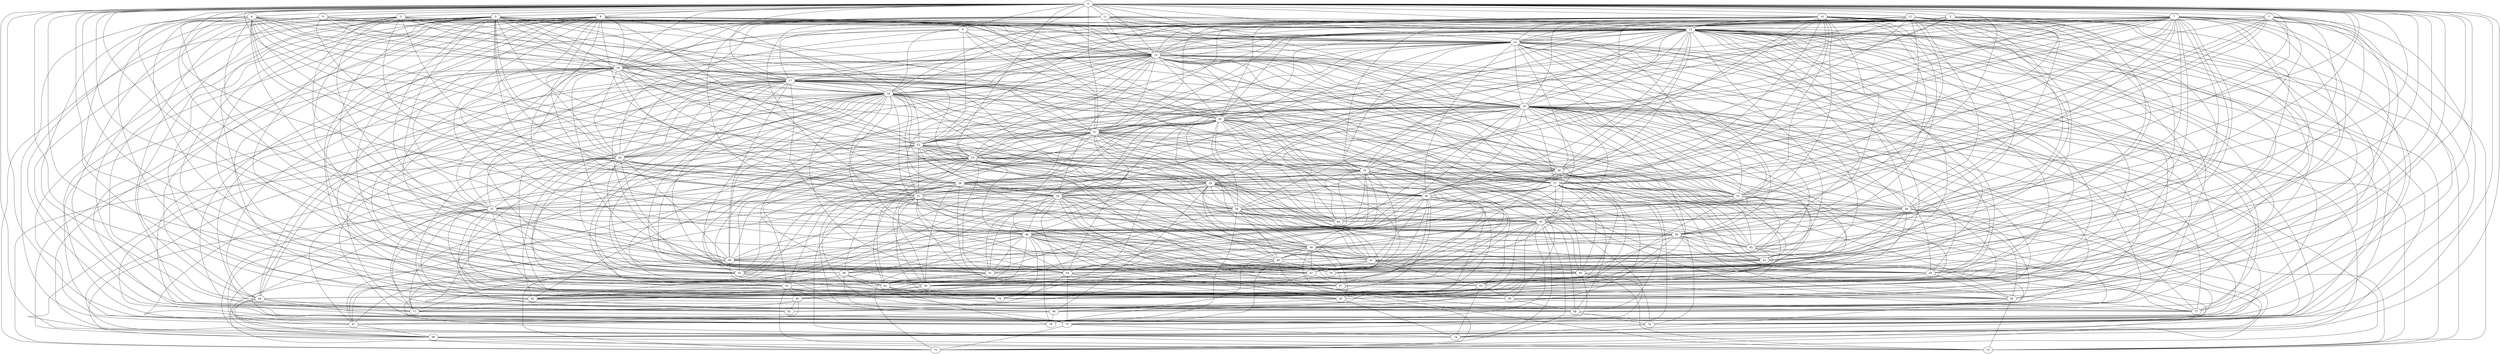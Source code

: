 strict graph "" {
	0	[w=7];
	1	[w=13];
	0 -- 1	[w=2];
	2	[w=-7];
	0 -- 2	[w=-3];
	3	[w=16];
	0 -- 3	[w=-8];
	4	[w=-16];
	0 -- 4	[w=15];
	5	[w=16];
	0 -- 5	[w=-12];
	6	[w=-8];
	0 -- 6	[w=-10];
	7	[w=-16];
	0 -- 7	[w=10];
	8	[w=-16];
	0 -- 8	[w=-12];
	9	[w=8];
	0 -- 9	[w=-12];
	10	[w=2];
	0 -- 10	[w=-12];
	11	[w=-6];
	0 -- 11	[w=9];
	12	[w=-13];
	0 -- 12	[w=13];
	13	[w=-4];
	0 -- 13	[w=16];
	14	[w=-7];
	0 -- 14	[w=-8];
	15	[w=-13];
	0 -- 15	[w=9];
	16	[w=6];
	0 -- 16	[w=-6];
	17	[w=9];
	0 -- 17	[w=6];
	18	[w=13];
	0 -- 18	[w=15];
	19	[w=15];
	0 -- 19	[w=-13];
	21	[w=-8];
	0 -- 21	[w=10];
	23	[w=15];
	0 -- 23	[w=-5];
	26	[w=-5];
	0 -- 26	[w=-6];
	28	[w=-13];
	0 -- 28	[w=15];
	29	[w=-2];
	0 -- 29	[w=14];
	32	[w=3];
	0 -- 32	[w=-3];
	34	[w=11];
	0 -- 34	[w=11];
	37	[w=-11];
	0 -- 37	[w=-3];
	38	[w=16];
	0 -- 38	[w=4];
	39	[w=9];
	0 -- 39	[w=10];
	43	[w=-6];
	0 -- 43	[w=16];
	45	[w=12];
	0 -- 45	[w=5];
	47	[w=-12];
	0 -- 47	[w=-3];
	49	[w=-12];
	0 -- 49	[w=16];
	52	[w=8];
	0 -- 52	[w=15];
	53	[w=5];
	0 -- 53	[w=-12];
	54	[w=-8];
	0 -- 54	[w=-15];
	55	[w=-9];
	0 -- 55	[w=14];
	58	[w=10];
	0 -- 58	[w=16];
	59	[w=12];
	0 -- 59	[w=2];
	60	[w=-5];
	0 -- 60	[w=-13];
	61	[w=-10];
	0 -- 61	[w=-16];
	69	[w=-15];
	0 -- 69	[w=-12];
	70	[w=4];
	0 -- 70	[w=16];
	73	[w=3];
	0 -- 73	[w=8];
	74	[w=4];
	0 -- 74	[w=9];
	1 -- 13	[w=11];
	1 -- 14	[w=3];
	1 -- 17	[w=-2];
	1 -- 18	[w=8];
	1 -- 23	[w=-16];
	25	[w=14];
	1 -- 25	[w=-9];
	27	[w=16];
	1 -- 27	[w=15];
	33	[w=6];
	1 -- 33	[w=-14];
	1 -- 34	[w=-5];
	35	[w=-3];
	1 -- 35	[w=8];
	1 -- 39	[w=-8];
	42	[w=11];
	1 -- 42	[w=16];
	44	[w=-2];
	1 -- 44	[w=-9];
	50	[w=-5];
	1 -- 50	[w=-15];
	65	[w=-8];
	1 -- 65	[w=-12];
	1 -- 70	[w=-12];
	2 -- 13	[w=-13];
	2 -- 14	[w=-5];
	2 -- 15	[w=-8];
	2 -- 16	[w=8];
	2 -- 17	[w=3];
	2 -- 19	[w=-5];
	20	[w=-12];
	2 -- 20	[w=-13];
	24	[w=2];
	2 -- 24	[w=11];
	2 -- 27	[w=16];
	2 -- 32	[w=9];
	2 -- 38	[w=16];
	2 -- 39	[w=11];
	71	[w=15];
	2 -- 71	[w=-11];
	77	[w=16];
	2 -- 77	[w=-6];
	79	[w=12];
	2 -- 79	[w=3];
	3 -- 13	[w=2];
	3 -- 14	[w=16];
	3 -- 15	[w=12];
	3 -- 17	[w=-2];
	3 -- 18	[w=2];
	3 -- 19	[w=16];
	3 -- 20	[w=15];
	22	[w=7];
	3 -- 22	[w=5];
	3 -- 32	[w=8];
	3 -- 35	[w=7];
	3 -- 37	[w=12];
	41	[w=16];
	3 -- 41	[w=5];
	3 -- 55	[w=3];
	63	[w=6];
	3 -- 63	[w=-13];
	64	[w=12];
	3 -- 64	[w=3];
	3 -- 71	[w=8];
	4 -- 14	[w=-15];
	4 -- 16	[w=-9];
	4 -- 18	[w=-5];
	4 -- 20	[w=-15];
	4 -- 22	[w=5];
	4 -- 24	[w=8];
	30	[w=7];
	4 -- 30	[w=-6];
	36	[w=9];
	4 -- 36	[w=12];
	4 -- 39	[w=2];
	5 -- 13	[w=-6];
	5 -- 14	[w=12];
	5 -- 15	[w=9];
	5 -- 16	[w=12];
	5 -- 17	[w=11];
	5 -- 18	[w=-13];
	5 -- 22	[w=-7];
	5 -- 23	[w=-8];
	5 -- 24	[w=10];
	5 -- 26	[w=3];
	5 -- 27	[w=-2];
	5 -- 29	[w=12];
	31	[w=-13];
	5 -- 31	[w=6];
	5 -- 37	[w=-9];
	5 -- 38	[w=-3];
	5 -- 45	[w=-9];
	5 -- 52	[w=-3];
	56	[w=-2];
	5 -- 56	[w=3];
	62	[w=-7];
	5 -- 62	[w=13];
	5 -- 63	[w=5];
	5 -- 65	[w=-14];
	75	[w=-15];
	5 -- 75	[w=12];
	76	[w=-11];
	5 -- 76	[w=10];
	78	[w=8];
	5 -- 78	[w=-10];
	5 -- 79	[w=6];
	6 -- 13	[w=-2];
	6 -- 14	[w=-6];
	6 -- 15	[w=-6];
	6 -- 16	[w=-2];
	6 -- 17	[w=-4];
	6 -- 18	[w=4];
	6 -- 19	[w=-10];
	6 -- 21	[w=9];
	6 -- 23	[w=7];
	6 -- 24	[w=11];
	6 -- 25	[w=13];
	6 -- 30	[w=11];
	6 -- 35	[w=3];
	6 -- 36	[w=-11];
	46	[w=-3];
	6 -- 46	[w=5];
	48	[w=-6];
	6 -- 48	[w=-13];
	6 -- 53	[w=14];
	6 -- 58	[w=-9];
	66	[w=13];
	6 -- 66	[w=14];
	67	[w=5];
	6 -- 67	[w=5];
	6 -- 79	[w=-7];
	7 -- 13	[w=-9];
	7 -- 14	[w=8];
	7 -- 19	[w=-2];
	7 -- 20	[w=12];
	7 -- 21	[w=-6];
	7 -- 22	[w=-2];
	7 -- 23	[w=-14];
	7 -- 27	[w=15];
	7 -- 29	[w=-8];
	7 -- 30	[w=5];
	7 -- 31	[w=-15];
	7 -- 32	[w=-6];
	7 -- 33	[w=12];
	7 -- 35	[w=-3];
	7 -- 39	[w=-14];
	7 -- 42	[w=10];
	7 -- 43	[w=4];
	7 -- 45	[w=-16];
	7 -- 50	[w=14];
	51	[w=-14];
	7 -- 51	[w=4];
	7 -- 54	[w=7];
	7 -- 64	[w=12];
	7 -- 67	[w=-13];
	72	[w=5];
	7 -- 72	[w=13];
	7 -- 73	[w=4];
	7 -- 76	[w=10];
	8 -- 13	[w=14];
	8 -- 14	[w=12];
	8 -- 15	[w=-9];
	8 -- 16	[w=-6];
	8 -- 18	[w=5];
	8 -- 21	[w=-12];
	8 -- 22	[w=9];
	8 -- 24	[w=13];
	8 -- 28	[w=2];
	8 -- 36	[w=-16];
	8 -- 38	[w=-2];
	8 -- 43	[w=8];
	8 -- 46	[w=16];
	8 -- 48	[w=5];
	8 -- 55	[w=9];
	8 -- 58	[w=-9];
	8 -- 60	[w=15];
	8 -- 61	[w=-4];
	8 -- 64	[w=-5];
	8 -- 70	[w=9];
	8 -- 78	[w=-10];
	9 -- 13	[w=11];
	9 -- 15	[w=-6];
	9 -- 16	[w=10];
	9 -- 21	[w=-5];
	9 -- 27	[w=-6];
	9 -- 28	[w=5];
	9 -- 63	[w=-2];
	9 -- 64	[w=-13];
	9 -- 70	[w=-7];
	10 -- 13	[w=2];
	10 -- 14	[w=6];
	10 -- 15	[w=5];
	10 -- 18	[w=-10];
	10 -- 19	[w=-6];
	10 -- 20	[w=7];
	10 -- 21	[w=-8];
	10 -- 22	[w=14];
	10 -- 23	[w=-10];
	10 -- 25	[w=13];
	10 -- 26	[w=-3];
	10 -- 27	[w=-15];
	10 -- 30	[w=-6];
	10 -- 31	[w=11];
	10 -- 33	[w=12];
	10 -- 36	[w=-13];
	10 -- 38	[w=-15];
	40	[w=-14];
	10 -- 40	[w=11];
	10 -- 41	[w=-12];
	10 -- 43	[w=-8];
	10 -- 47	[w=-15];
	10 -- 48	[w=13];
	10 -- 62	[w=-3];
	10 -- 72	[w=-14];
	10 -- 78	[w=3];
	10 -- 79	[w=-6];
	11 -- 13	[w=-2];
	11 -- 14	[w=-4];
	11 -- 15	[w=4];
	11 -- 16	[w=15];
	11 -- 17	[w=-9];
	11 -- 19	[w=3];
	11 -- 24	[w=6];
	11 -- 26	[w=5];
	11 -- 31	[w=-14];
	11 -- 33	[w=11];
	11 -- 37	[w=15];
	11 -- 48	[w=-3];
	11 -- 59	[w=3];
	11 -- 61	[w=-7];
	11 -- 71	[w=-15];
	12 -- 13	[w=15];
	12 -- 15	[w=-13];
	12 -- 16	[w=12];
	12 -- 17	[w=-4];
	12 -- 19	[w=4];
	12 -- 25	[w=12];
	12 -- 26	[w=-13];
	12 -- 28	[w=-11];
	12 -- 33	[w=-12];
	12 -- 35	[w=4];
	12 -- 38	[w=-3];
	12 -- 40	[w=12];
	12 -- 41	[w=16];
	12 -- 42	[w=7];
	12 -- 66	[w=-7];
	12 -- 76	[w=10];
	13 -- 14	[w=12];
	13 -- 15	[w=-4];
	13 -- 16	[w=4];
	13 -- 17	[w=-5];
	13 -- 18	[w=2];
	13 -- 19	[w=-10];
	13 -- 20	[w=6];
	13 -- 21	[w=-10];
	13 -- 22	[w=-11];
	13 -- 24	[w=12];
	13 -- 25	[w=7];
	13 -- 26	[w=-16];
	13 -- 28	[w=-13];
	13 -- 29	[w=2];
	13 -- 30	[w=4];
	13 -- 32	[w=11];
	13 -- 34	[w=-13];
	13 -- 37	[w=-10];
	13 -- 39	[w=10];
	13 -- 42	[w=9];
	13 -- 43	[w=-11];
	13 -- 44	[w=-12];
	13 -- 45	[w=-10];
	13 -- 48	[w=3];
	13 -- 49	[w=4];
	13 -- 50	[w=-9];
	13 -- 53	[w=13];
	13 -- 56	[w=16];
	57	[w=6];
	13 -- 57	[w=-5];
	13 -- 58	[w=3];
	13 -- 60	[w=-13];
	13 -- 64	[w=2];
	13 -- 65	[w=7];
	13 -- 69	[w=5];
	13 -- 70	[w=2];
	13 -- 72	[w=-16];
	13 -- 73	[w=-2];
	13 -- 77	[w=-7];
	13 -- 78	[w=-4];
	14 -- 15	[w=-7];
	14 -- 16	[w=12];
	14 -- 17	[w=4];
	14 -- 18	[w=-13];
	14 -- 19	[w=-14];
	14 -- 20	[w=13];
	14 -- 21	[w=-12];
	14 -- 23	[w=10];
	14 -- 25	[w=5];
	14 -- 26	[w=-6];
	14 -- 30	[w=13];
	14 -- 32	[w=16];
	14 -- 33	[w=-5];
	14 -- 35	[w=10];
	14 -- 38	[w=14];
	14 -- 42	[w=13];
	14 -- 45	[w=-4];
	14 -- 48	[w=5];
	14 -- 63	[w=3];
	14 -- 66	[w=-7];
	68	[w=15];
	14 -- 68	[w=3];
	14 -- 69	[w=3];
	14 -- 70	[w=-7];
	14 -- 77	[w=11];
	15 -- 16	[w=16];
	15 -- 17	[w=4];
	15 -- 18	[w=-10];
	15 -- 19	[w=16];
	15 -- 20	[w=-3];
	15 -- 21	[w=-16];
	15 -- 22	[w=-8];
	15 -- 23	[w=2];
	15 -- 24	[w=2];
	15 -- 25	[w=9];
	15 -- 26	[w=-3];
	15 -- 27	[w=13];
	15 -- 31	[w=14];
	15 -- 32	[w=15];
	15 -- 33	[w=-2];
	15 -- 35	[w=12];
	15 -- 39	[w=-4];
	15 -- 42	[w=5];
	15 -- 43	[w=-16];
	15 -- 45	[w=-4];
	15 -- 47	[w=-8];
	15 -- 50	[w=11];
	15 -- 52	[w=5];
	15 -- 53	[w=13];
	15 -- 54	[w=15];
	15 -- 56	[w=-5];
	15 -- 59	[w=12];
	15 -- 64	[w=5];
	15 -- 68	[w=-16];
	15 -- 77	[w=-16];
	16 -- 17	[w=-8];
	16 -- 20	[w=-11];
	16 -- 21	[w=-9];
	16 -- 22	[w=-16];
	16 -- 24	[w=-4];
	16 -- 29	[w=3];
	16 -- 31	[w=-8];
	16 -- 32	[w=-3];
	16 -- 33	[w=2];
	16 -- 34	[w=-15];
	16 -- 37	[w=10];
	16 -- 46	[w=-16];
	16 -- 49	[w=-15];
	16 -- 53	[w=8];
	16 -- 57	[w=5];
	16 -- 58	[w=7];
	16 -- 63	[w=-10];
	16 -- 64	[w=-10];
	16 -- 70	[w=-13];
	16 -- 73	[w=-15];
	16 -- 74	[w=13];
	17 -- 18	[w=6];
	17 -- 20	[w=-10];
	17 -- 23	[w=11];
	17 -- 24	[w=11];
	17 -- 25	[w=2];
	17 -- 26	[w=-2];
	17 -- 27	[w=-4];
	17 -- 29	[w=-4];
	17 -- 32	[w=7];
	17 -- 33	[w=-2];
	17 -- 34	[w=-3];
	17 -- 46	[w=-3];
	17 -- 49	[w=-8];
	17 -- 51	[w=11];
	17 -- 53	[w=6];
	17 -- 55	[w=2];
	17 -- 62	[w=-4];
	17 -- 64	[w=-2];
	17 -- 69	[w=16];
	17 -- 72	[w=16];
	17 -- 73	[w=-5];
	17 -- 76	[w=2];
	18 -- 19	[w=13];
	18 -- 20	[w=-3];
	18 -- 26	[w=5];
	18 -- 27	[w=3];
	18 -- 28	[w=7];
	18 -- 29	[w=-3];
	18 -- 34	[w=-14];
	18 -- 36	[w=-10];
	18 -- 37	[w=16];
	18 -- 38	[w=-12];
	18 -- 39	[w=10];
	18 -- 44	[w=16];
	18 -- 45	[w=7];
	18 -- 46	[w=-16];
	18 -- 49	[w=9];
	18 -- 51	[w=-2];
	18 -- 52	[w=14];
	18 -- 54	[w=-16];
	18 -- 57	[w=-8];
	18 -- 60	[w=-6];
	18 -- 62	[w=-16];
	18 -- 64	[w=2];
	18 -- 65	[w=-8];
	18 -- 66	[w=4];
	18 -- 70	[w=-7];
	18 -- 74	[w=3];
	18 -- 77	[w=5];
	19 -- 20	[w=11];
	19 -- 21	[w=-6];
	19 -- 22	[w=-11];
	19 -- 23	[w=-13];
	19 -- 24	[w=-16];
	19 -- 25	[w=8];
	19 -- 27	[w=16];
	19 -- 28	[w=10];
	19 -- 29	[w=11];
	19 -- 30	[w=-9];
	19 -- 31	[w=-9];
	19 -- 34	[w=-6];
	19 -- 37	[w=-5];
	19 -- 38	[w=2];
	19 -- 39	[w=9];
	19 -- 40	[w=6];
	19 -- 41	[w=-9];
	19 -- 42	[w=16];
	19 -- 45	[w=16];
	19 -- 46	[w=-11];
	19 -- 47	[w=-10];
	19 -- 49	[w=14];
	19 -- 55	[w=11];
	19 -- 59	[w=13];
	19 -- 60	[w=-11];
	19 -- 64	[w=15];
	19 -- 67	[w=-8];
	19 -- 70	[w=-13];
	19 -- 72	[w=10];
	19 -- 75	[w=-12];
	19 -- 77	[w=-5];
	19 -- 78	[w=3];
	19 -- 79	[w=3];
	20 -- 21	[w=-12];
	20 -- 22	[w=-16];
	20 -- 25	[w=15];
	20 -- 27	[w=3];
	20 -- 28	[w=8];
	20 -- 29	[w=4];
	20 -- 30	[w=-3];
	20 -- 34	[w=16];
	20 -- 36	[w=-7];
	20 -- 41	[w=-6];
	20 -- 44	[w=-9];
	20 -- 45	[w=16];
	20 -- 46	[w=-7];
	20 -- 52	[w=-2];
	20 -- 53	[w=-16];
	20 -- 54	[w=-15];
	20 -- 57	[w=-5];
	20 -- 68	[w=-4];
	20 -- 69	[w=12];
	20 -- 76	[w=11];
	21 -- 22	[w=11];
	21 -- 23	[w=13];
	21 -- 26	[w=4];
	21 -- 28	[w=-11];
	21 -- 29	[w=-3];
	21 -- 30	[w=-4];
	21 -- 31	[w=-7];
	21 -- 32	[w=-3];
	21 -- 33	[w=-13];
	21 -- 36	[w=-10];
	21 -- 40	[w=-9];
	21 -- 42	[w=-14];
	21 -- 43	[w=12];
	21 -- 44	[w=16];
	21 -- 45	[w=-11];
	21 -- 50	[w=-13];
	21 -- 55	[w=-4];
	21 -- 62	[w=-15];
	21 -- 67	[w=-13];
	21 -- 71	[w=-7];
	22 -- 23	[w=-7];
	22 -- 24	[w=-3];
	22 -- 25	[w=-16];
	22 -- 30	[w=-16];
	22 -- 31	[w=-4];
	22 -- 34	[w=-14];
	22 -- 40	[w=2];
	22 -- 44	[w=2];
	22 -- 45	[w=3];
	22 -- 48	[w=12];
	22 -- 50	[w=15];
	22 -- 56	[w=-11];
	22 -- 59	[w=7];
	22 -- 63	[w=4];
	22 -- 76	[w=-14];
	23 -- 25	[w=3];
	23 -- 26	[w=10];
	23 -- 33	[w=8];
	23 -- 36	[w=12];
	23 -- 37	[w=-13];
	23 -- 39	[w=7];
	23 -- 40	[w=14];
	23 -- 41	[w=-8];
	23 -- 47	[w=4];
	23 -- 51	[w=16];
	23 -- 52	[w=7];
	23 -- 56	[w=13];
	23 -- 61	[w=-15];
	23 -- 67	[w=14];
	23 -- 68	[w=-12];
	23 -- 69	[w=16];
	23 -- 71	[w=4];
	23 -- 76	[w=2];
	24 -- 28	[w=2];
	24 -- 31	[w=15];
	24 -- 32	[w=-11];
	24 -- 37	[w=-11];
	24 -- 46	[w=13];
	24 -- 49	[w=11];
	24 -- 51	[w=-16];
	24 -- 52	[w=-14];
	24 -- 58	[w=2];
	24 -- 59	[w=16];
	24 -- 67	[w=11];
	24 -- 75	[w=14];
	25 -- 28	[w=-10];
	25 -- 29	[w=15];
	25 -- 38	[w=-14];
	25 -- 44	[w=5];
	25 -- 46	[w=-16];
	25 -- 47	[w=10];
	25 -- 51	[w=-16];
	25 -- 52	[w=8];
	25 -- 54	[w=-7];
	25 -- 55	[w=8];
	25 -- 56	[w=-3];
	25 -- 58	[w=10];
	25 -- 59	[w=10];
	26 -- 27	[w=12];
	26 -- 28	[w=13];
	26 -- 29	[w=10];
	26 -- 31	[w=14];
	26 -- 35	[w=5];
	26 -- 36	[w=15];
	26 -- 43	[w=-6];
	26 -- 47	[w=16];
	26 -- 65	[w=14];
	26 -- 66	[w=-9];
	26 -- 68	[w=-7];
	26 -- 69	[w=-6];
	26 -- 72	[w=-6];
	26 -- 75	[w=14];
	27 -- 30	[w=2];
	27 -- 34	[w=2];
	27 -- 35	[w=14];
	27 -- 42	[w=4];
	27 -- 46	[w=3];
	27 -- 48	[w=-15];
	27 -- 50	[w=-6];
	27 -- 52	[w=-4];
	27 -- 57	[w=-3];
	27 -- 58	[w=13];
	27 -- 63	[w=8];
	27 -- 68	[w=-16];
	27 -- 70	[w=4];
	27 -- 78	[w=2];
	28 -- 30	[w=16];
	28 -- 32	[w=-3];
	28 -- 35	[w=-13];
	28 -- 55	[w=-16];
	28 -- 56	[w=-13];
	28 -- 65	[w=-4];
	28 -- 66	[w=2];
	28 -- 67	[w=-16];
	28 -- 72	[w=4];
	28 -- 74	[w=-13];
	29 -- 31	[w=14];
	29 -- 33	[w=-10];
	29 -- 35	[w=-4];
	29 -- 36	[w=-2];
	29 -- 37	[w=7];
	29 -- 39	[w=-8];
	29 -- 40	[w=4];
	29 -- 41	[w=12];
	29 -- 43	[w=-3];
	29 -- 44	[w=5];
	29 -- 48	[w=7];
	29 -- 51	[w=-13];
	29 -- 52	[w=14];
	29 -- 61	[w=-7];
	29 -- 62	[w=5];
	29 -- 66	[w=-11];
	29 -- 71	[w=4];
	29 -- 76	[w=-5];
	29 -- 77	[w=-16];
	29 -- 79	[w=-6];
	30 -- 41	[w=-3];
	30 -- 43	[w=10];
	30 -- 47	[w=-16];
	30 -- 54	[w=-10];
	30 -- 55	[w=7];
	30 -- 60	[w=6];
	30 -- 62	[w=7];
	30 -- 65	[w=-15];
	31 -- 34	[w=7];
	31 -- 40	[w=7];
	31 -- 42	[w=10];
	31 -- 47	[w=16];
	31 -- 49	[w=-13];
	31 -- 50	[w=14];
	31 -- 54	[w=14];
	31 -- 56	[w=2];
	31 -- 57	[w=-10];
	31 -- 61	[w=-5];
	31 -- 67	[w=2];
	31 -- 75	[w=-4];
	31 -- 79	[w=9];
	32 -- 34	[w=-13];
	32 -- 37	[w=6];
	32 -- 41	[w=-13];
	32 -- 44	[w=-15];
	32 -- 49	[w=-12];
	32 -- 50	[w=3];
	32 -- 51	[w=-4];
	32 -- 54	[w=-2];
	32 -- 65	[w=-10];
	32 -- 68	[w=-8];
	32 -- 75	[w=-9];
	32 -- 76	[w=13];
	33 -- 36	[w=6];
	33 -- 39	[w=-12];
	33 -- 44	[w=-5];
	33 -- 48	[w=16];
	33 -- 53	[w=-15];
	33 -- 57	[w=16];
	33 -- 60	[w=12];
	34 -- 35	[w=6];
	34 -- 36	[w=8];
	34 -- 40	[w=8];
	34 -- 41	[w=-13];
	34 -- 44	[w=6];
	34 -- 48	[w=16];
	34 -- 61	[w=11];
	34 -- 65	[w=-2];
	34 -- 73	[w=9];
	35 -- 38	[w=4];
	35 -- 40	[w=11];
	35 -- 43	[w=-2];
	35 -- 47	[w=-3];
	35 -- 49	[w=2];
	35 -- 50	[w=6];
	35 -- 51	[w=-10];
	35 -- 54	[w=-8];
	35 -- 56	[w=12];
	35 -- 66	[w=-15];
	35 -- 68	[w=-8];
	35 -- 73	[w=12];
	35 -- 74	[w=-11];
	35 -- 75	[w=5];
	35 -- 78	[w=14];
	36 -- 40	[w=-6];
	36 -- 41	[w=8];
	36 -- 46	[w=9];
	36 -- 51	[w=8];
	36 -- 53	[w=10];
	36 -- 55	[w=6];
	36 -- 57	[w=8];
	36 -- 59	[w=-12];
	36 -- 60	[w=-15];
	36 -- 65	[w=15];
	36 -- 75	[w=-12];
	36 -- 76	[w=-6];
	36 -- 78	[w=3];
	36 -- 79	[w=8];
	37 -- 38	[w=9];
	37 -- 52	[w=-10];
	37 -- 54	[w=-10];
	37 -- 60	[w=-15];
	37 -- 62	[w=12];
	37 -- 65	[w=-11];
	37 -- 66	[w=-2];
	37 -- 69	[w=-5];
	37 -- 74	[w=10];
	37 -- 78	[w=4];
	37 -- 79	[w=-9];
	38 -- 40	[w=-15];
	38 -- 42	[w=-8];
	38 -- 43	[w=-16];
	38 -- 50	[w=-10];
	38 -- 51	[w=9];
	38 -- 57	[w=-15];
	38 -- 75	[w=3];
	38 -- 77	[w=12];
	39 -- 44	[w=-2];
	39 -- 49	[w=-7];
	39 -- 58	[w=-7];
	39 -- 61	[w=-16];
	39 -- 63	[w=3];
	39 -- 69	[w=5];
	39 -- 76	[w=-5];
	40 -- 41	[w=4];
	40 -- 42	[w=-14];
	40 -- 46	[w=16];
	40 -- 47	[w=-7];
	40 -- 48	[w=10];
	40 -- 56	[w=-9];
	40 -- 57	[w=-5];
	40 -- 66	[w=11];
	40 -- 72	[w=3];
	41 -- 45	[w=-13];
	41 -- 50	[w=10];
	41 -- 53	[w=-4];
	41 -- 54	[w=-2];
	41 -- 56	[w=-4];
	41 -- 62	[w=-14];
	41 -- 77	[w=-9];
	42 -- 49	[w=-7];
	42 -- 52	[w=2];
	42 -- 76	[w=16];
	42 -- 77	[w=13];
	43 -- 58	[w=-13];
	43 -- 74	[w=-16];
	43 -- 79	[w=6];
	45 -- 53	[w=11];
	45 -- 58	[w=14];
	46 -- 47	[w=16];
	46 -- 51	[w=-13];
	46 -- 55	[w=5];
	46 -- 69	[w=-13];
	46 -- 71	[w=-3];
	47 -- 56	[w=-13];
	47 -- 57	[w=-3];
	47 -- 60	[w=-16];
	48 -- 53	[w=2];
	48 -- 62	[w=-11];
	48 -- 63	[w=16];
	48 -- 73	[w=3];
	48 -- 75	[w=15];
	49 -- 61	[w=9];
	49 -- 62	[w=-2];
	49 -- 66	[w=-3];
	49 -- 68	[w=-13];
	50 -- 55	[w=16];
	50 -- 70	[w=16];
	50 -- 72	[w=4];
	50 -- 73	[w=-13];
	51 -- 57	[w=-7];
	51 -- 61	[w=8];
	51 -- 71	[w=13];
	52 -- 59	[w=-6];
	52 -- 61	[w=-12];
	52 -- 67	[w=-7];
	53 -- 59	[w=-14];
	53 -- 63	[w=-9];
	53 -- 65	[w=2];
	53 -- 74	[w=-3];
	54 -- 59	[w=-9];
	54 -- 61	[w=-8];
	54 -- 64	[w=5];
	54 -- 68	[w=14];
	54 -- 71	[w=8];
	54 -- 73	[w=11];
	55 -- 59	[w=7];
	55 -- 60	[w=-3];
	55 -- 62	[w=14];
	55 -- 72	[w=16];
	55 -- 73	[w=6];
	55 -- 79	[w=-8];
	56 -- 60	[w=-6];
	56 -- 64	[w=16];
	57 -- 58	[w=6];
	58 -- 72	[w=-15];
	58 -- 74	[w=7];
	59 -- 68	[w=6];
	59 -- 77	[w=5];
	60 -- 63	[w=7];
	60 -- 67	[w=10];
	60 -- 71	[w=-10];
	61 -- 77	[w=10];
	61 -- 78	[w=10];
	61 -- 79	[w=-14];
	62 -- 63	[w=-4];
	62 -- 68	[w=-4];
	62 -- 71	[w=8];
	64 -- 67	[w=6];
	64 -- 69	[w=13];
	64 -- 71	[w=11];
	64 -- 78	[w=12];
	65 -- 66	[w=3];
	65 -- 74	[w=-10];
	66 -- 67	[w=12];
	66 -- 78	[w=4];
	67 -- 69	[w=-2];
	68 -- 70	[w=-9];
	69 -- 72	[w=5];
	69 -- 75	[w=-3];
	70 -- 74	[w=10];
	71 -- 73	[w=6];
	73 -- 74	[w=7];
	73 -- 75	[w=-11];
}
